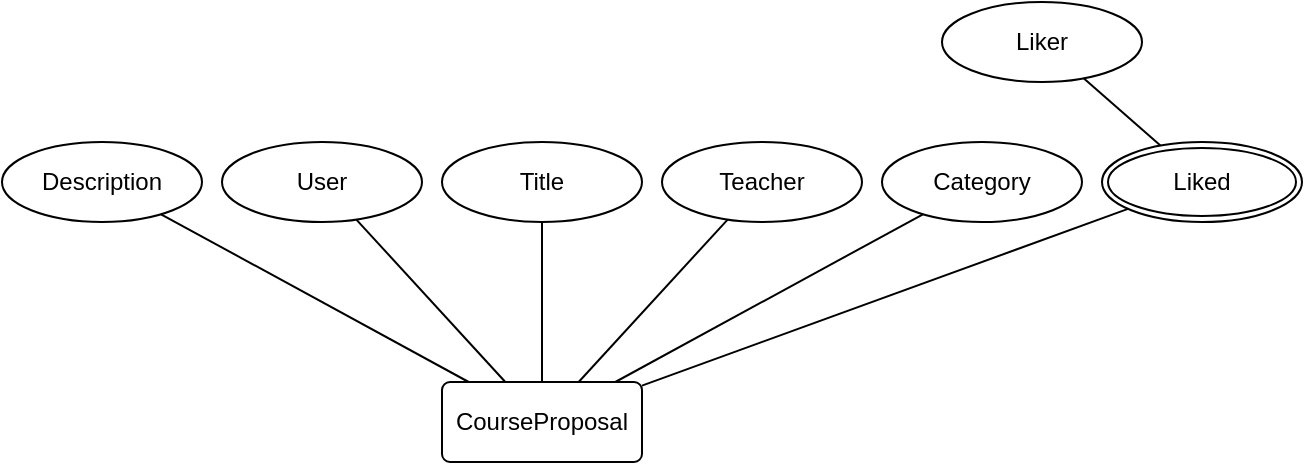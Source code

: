 <mxfile version="24.7.17">
  <diagram name="Page-1" id="q9Bkf-C0yQ_XOIvApOBx">
    <mxGraphModel dx="1102" dy="570" grid="1" gridSize="10" guides="1" tooltips="1" connect="1" arrows="1" fold="1" page="1" pageScale="1" pageWidth="850" pageHeight="1100" math="0" shadow="0">
      <root>
        <mxCell id="0" />
        <mxCell id="1" parent="0" />
        <mxCell id="rxV2wudH6vgPr44UF2XU-1" value="CourseProposal" style="rounded=1;arcSize=10;whiteSpace=wrap;html=1;align=center;" vertex="1" parent="1">
          <mxGeometry x="360" y="440" width="100" height="40" as="geometry" />
        </mxCell>
        <mxCell id="rxV2wudH6vgPr44UF2XU-2" value="User" style="ellipse;whiteSpace=wrap;html=1;align=center;" vertex="1" parent="1">
          <mxGeometry x="250" y="320" width="100" height="40" as="geometry" />
        </mxCell>
        <mxCell id="rxV2wudH6vgPr44UF2XU-3" value="Title" style="ellipse;whiteSpace=wrap;html=1;align=center;" vertex="1" parent="1">
          <mxGeometry x="360" y="320" width="100" height="40" as="geometry" />
        </mxCell>
        <mxCell id="rxV2wudH6vgPr44UF2XU-4" value="Teacher" style="ellipse;whiteSpace=wrap;html=1;align=center;" vertex="1" parent="1">
          <mxGeometry x="470" y="320" width="100" height="40" as="geometry" />
        </mxCell>
        <mxCell id="rxV2wudH6vgPr44UF2XU-5" value="Category" style="ellipse;whiteSpace=wrap;html=1;align=center;" vertex="1" parent="1">
          <mxGeometry x="580" y="320" width="100" height="40" as="geometry" />
        </mxCell>
        <mxCell id="rxV2wudH6vgPr44UF2XU-6" value="Description" style="ellipse;whiteSpace=wrap;html=1;align=center;" vertex="1" parent="1">
          <mxGeometry x="140" y="320" width="100" height="40" as="geometry" />
        </mxCell>
        <mxCell id="rxV2wudH6vgPr44UF2XU-7" value="" style="endArrow=none;html=1;rounded=0;" edge="1" parent="1" source="rxV2wudH6vgPr44UF2XU-6" target="rxV2wudH6vgPr44UF2XU-1">
          <mxGeometry relative="1" as="geometry">
            <mxPoint x="230" y="410" as="sourcePoint" />
            <mxPoint x="390" y="410" as="targetPoint" />
          </mxGeometry>
        </mxCell>
        <mxCell id="rxV2wudH6vgPr44UF2XU-8" value="" style="endArrow=none;html=1;rounded=0;" edge="1" parent="1" source="rxV2wudH6vgPr44UF2XU-2" target="rxV2wudH6vgPr44UF2XU-1">
          <mxGeometry relative="1" as="geometry">
            <mxPoint x="230" y="366" as="sourcePoint" />
            <mxPoint x="383" y="450" as="targetPoint" />
          </mxGeometry>
        </mxCell>
        <mxCell id="rxV2wudH6vgPr44UF2XU-9" value="" style="endArrow=none;html=1;rounded=0;" edge="1" parent="1" source="rxV2wudH6vgPr44UF2XU-3" target="rxV2wudH6vgPr44UF2XU-1">
          <mxGeometry relative="1" as="geometry">
            <mxPoint x="327" y="369" as="sourcePoint" />
            <mxPoint x="402" y="450" as="targetPoint" />
          </mxGeometry>
        </mxCell>
        <mxCell id="rxV2wudH6vgPr44UF2XU-10" value="" style="endArrow=none;html=1;rounded=0;" edge="1" parent="1" source="rxV2wudH6vgPr44UF2XU-4" target="rxV2wudH6vgPr44UF2XU-1">
          <mxGeometry relative="1" as="geometry">
            <mxPoint x="420" y="370" as="sourcePoint" />
            <mxPoint x="420" y="450" as="targetPoint" />
          </mxGeometry>
        </mxCell>
        <mxCell id="rxV2wudH6vgPr44UF2XU-11" value="" style="endArrow=none;html=1;rounded=0;" edge="1" parent="1" source="rxV2wudH6vgPr44UF2XU-5" target="rxV2wudH6vgPr44UF2XU-1">
          <mxGeometry relative="1" as="geometry">
            <mxPoint x="513" y="369" as="sourcePoint" />
            <mxPoint x="438" y="450" as="targetPoint" />
          </mxGeometry>
        </mxCell>
        <mxCell id="rxV2wudH6vgPr44UF2XU-13" value="Liked" style="ellipse;shape=doubleEllipse;margin=3;whiteSpace=wrap;html=1;align=center;" vertex="1" parent="1">
          <mxGeometry x="690" y="320" width="100" height="40" as="geometry" />
        </mxCell>
        <mxCell id="rxV2wudH6vgPr44UF2XU-14" value="Liker" style="ellipse;whiteSpace=wrap;html=1;align=center;" vertex="1" parent="1">
          <mxGeometry x="610" y="250" width="100" height="40" as="geometry" />
        </mxCell>
        <mxCell id="rxV2wudH6vgPr44UF2XU-15" value="" style="endArrow=none;html=1;rounded=0;" edge="1" parent="1" source="rxV2wudH6vgPr44UF2XU-14" target="rxV2wudH6vgPr44UF2XU-13">
          <mxGeometry relative="1" as="geometry">
            <mxPoint x="680" y="420" as="sourcePoint" />
            <mxPoint x="840" y="420" as="targetPoint" />
          </mxGeometry>
        </mxCell>
        <mxCell id="rxV2wudH6vgPr44UF2XU-16" value="" style="endArrow=none;html=1;rounded=0;" edge="1" parent="1" source="rxV2wudH6vgPr44UF2XU-1" target="rxV2wudH6vgPr44UF2XU-13">
          <mxGeometry relative="1" as="geometry">
            <mxPoint x="580" y="460" as="sourcePoint" />
            <mxPoint x="740" y="460" as="targetPoint" />
          </mxGeometry>
        </mxCell>
      </root>
    </mxGraphModel>
  </diagram>
</mxfile>
